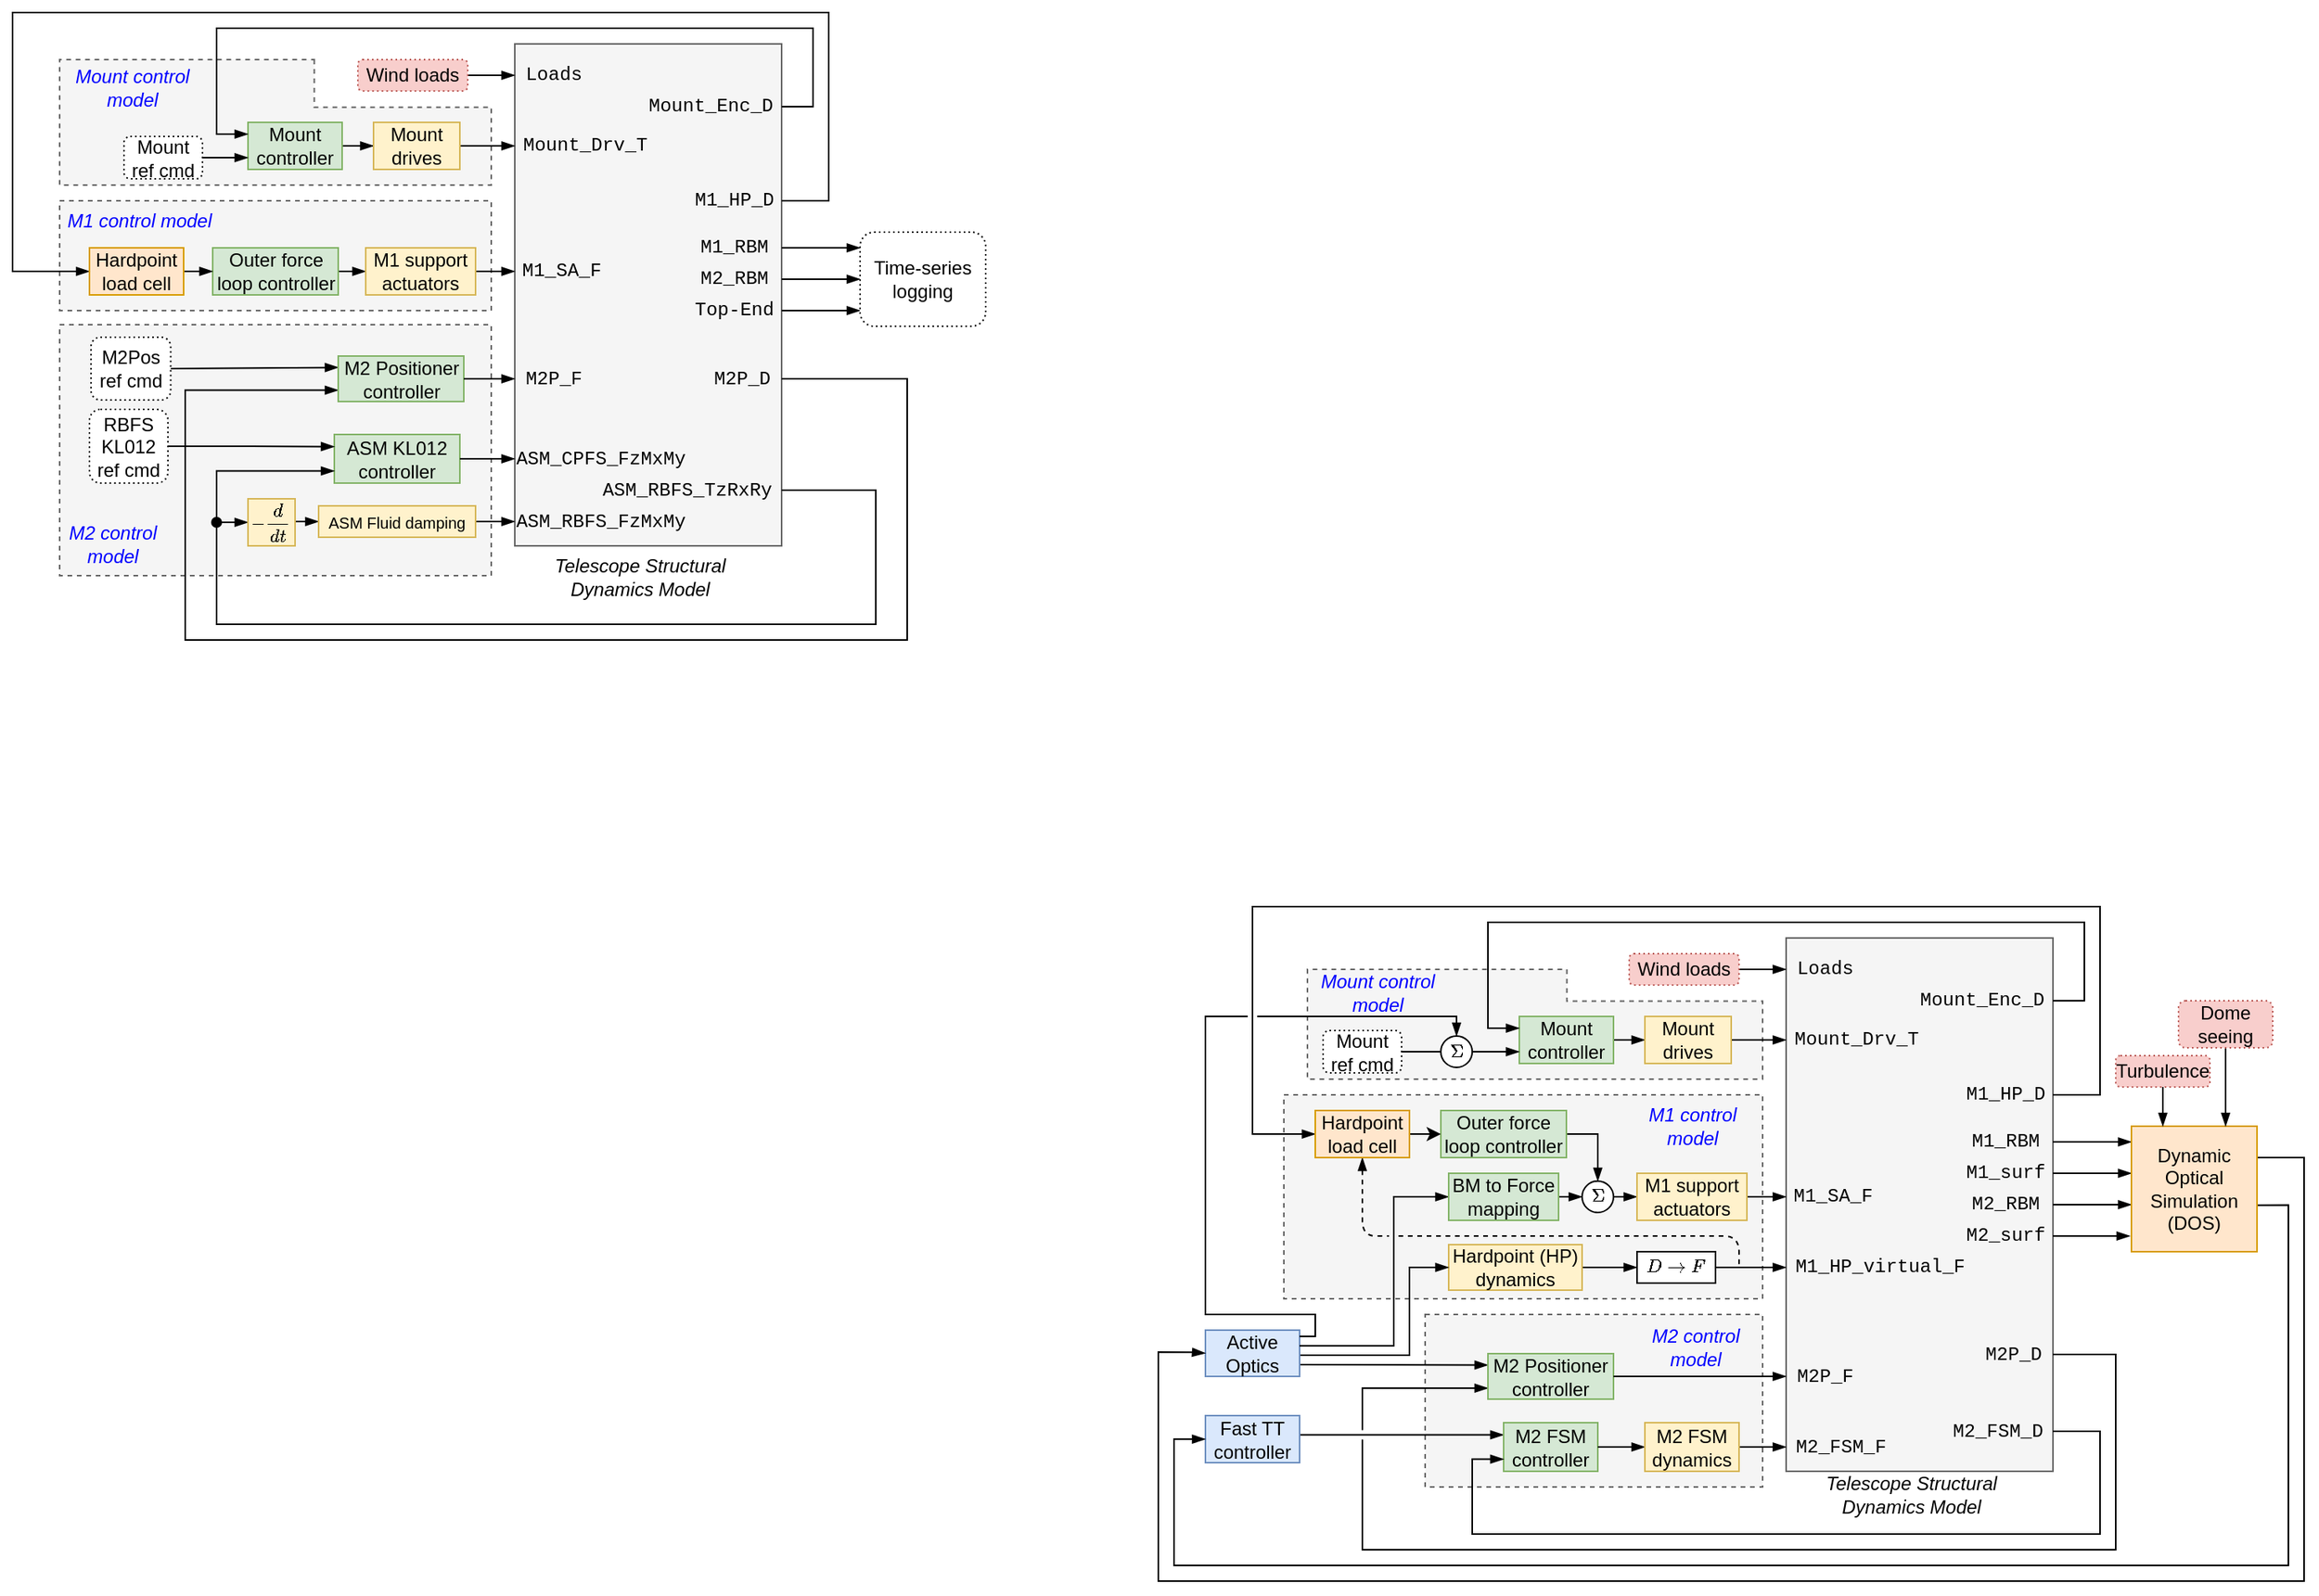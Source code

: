 <mxfile version="16.5.1" type="device"><diagram id="b-5mDJgQmqyxQbu0kHqd" name="Page-1"><mxGraphModel dx="772" dy="566" grid="1" gridSize="10" guides="1" tooltips="1" connect="1" arrows="1" fold="1" page="1" pageScale="1" pageWidth="1654" pageHeight="1169" math="1" shadow="0"><root><mxCell id="0"/><mxCell id="1" parent="0"/><mxCell id="OYwEpUibYZofRzsYvG6X-11" value="" style="verticalLabelPosition=bottom;verticalAlign=top;html=1;shape=mxgraph.basic.polygon;polyCoords=[[0.59,0],[0.59,0.38],[1,0.38],[1,1],[0.75,1],[0.25,1],[0,1],[0,0]];polyline=0;rounded=1;glass=0;sketch=0;fillColor=#f5f5f5;strokeColor=#666666;fontColor=#333333;dashed=1;" parent="1" vertex="1"><mxGeometry x="100" y="60" width="275" height="80" as="geometry"/></mxCell><mxCell id="OYwEpUibYZofRzsYvG6X-1" value="" style="rounded=0;whiteSpace=wrap;html=1;fontColor=#333333;dashed=1;fontStyle=2;strokeColor=#666666;labelBackgroundColor=none;fillColor=#f5f5f5;gradientDirection=east;" parent="1" vertex="1"><mxGeometry x="100" y="229" width="275" height="160" as="geometry"/></mxCell><mxCell id="HBufd99XeV4A_UMRutsX-13" value="" style="rounded=0;whiteSpace=wrap;html=1;fontColor=#333333;dashed=1;fontStyle=2;strokeColor=#666666;labelBackgroundColor=none;fillColor=#f5f5f5;gradientDirection=east;glass=0;sketch=0;" parent="1" vertex="1"><mxGeometry x="100" y="150" width="275" height="70" as="geometry"/></mxCell><mxCell id="6oGdk1fTOvsCj4deMvnr-1" value="" style="rounded=0;whiteSpace=wrap;html=1;align=center;fillColor=#f5f5f5;strokeColor=#666666;fontColor=#333333;glass=0;" parent="1" vertex="1"><mxGeometry x="390" y="50" width="170" height="320" as="geometry"/></mxCell><mxCell id="6oGdk1fTOvsCj4deMvnr-12" value="" style="edgeStyle=orthogonalEdgeStyle;rounded=0;comic=0;orthogonalLoop=1;jettySize=auto;html=1;startArrow=blockThin;startFill=1;endArrow=none;endFill=0;exitX=0;exitY=0.5;exitDx=0;exitDy=0;entryX=1;entryY=0.5;entryDx=0;entryDy=0;" parent="1" source="HBufd99XeV4A_UMRutsX-6" target="6oGdk1fTOvsCj4deMvnr-2" edge="1"><mxGeometry relative="1" as="geometry"><mxPoint x="270" y="185" as="sourcePoint"/><Array as="points"><mxPoint x="270" y="195"/><mxPoint x="270" y="195"/></Array></mxGeometry></mxCell><mxCell id="6oGdk1fTOvsCj4deMvnr-2" value="Outer force&lt;br&gt;loop controller" style="rounded=0;whiteSpace=wrap;html=1;align=center;fillColor=#d5e8d4;strokeColor=#82b366;" parent="1" vertex="1"><mxGeometry x="197.5" y="180" width="80" height="30" as="geometry"/></mxCell><mxCell id="6oGdk1fTOvsCj4deMvnr-45" value="" style="edgeStyle=orthogonalEdgeStyle;rounded=0;comic=0;orthogonalLoop=1;jettySize=auto;html=1;startArrow=blockThin;startFill=1;endArrow=none;endFill=0;fontFamily=Courier New;fontSize=10;" parent="1" source="6oGdk1fTOvsCj4deMvnr-43" target="6oGdk1fTOvsCj4deMvnr-10" edge="1"><mxGeometry relative="1" as="geometry"/></mxCell><mxCell id="6oGdk1fTOvsCj4deMvnr-10" value="Mount&lt;br&gt;controller" style="rounded=0;whiteSpace=wrap;html=1;align=center;fillColor=#d5e8d4;strokeColor=#82b366;" parent="1" vertex="1"><mxGeometry x="220" y="100" width="60" height="30" as="geometry"/></mxCell><mxCell id="8KuUhejTk3wYPAcHYl0p-12" style="edgeStyle=elbowEdgeStyle;rounded=0;jumpStyle=gap;orthogonalLoop=1;jettySize=auto;html=1;exitX=1;exitY=0.5;exitDx=0;exitDy=0;entryX=0;entryY=0.5;entryDx=0;entryDy=0;endArrow=blockThin;endFill=1;" parent="1" source="HBufd99XeV4A_UMRutsX-6" target="6oGdk1fTOvsCj4deMvnr-41" edge="1"><mxGeometry relative="1" as="geometry"><mxPoint x="330" y="200" as="sourcePoint"/><mxPoint x="360" y="200" as="targetPoint"/></mxGeometry></mxCell><mxCell id="6oGdk1fTOvsCj4deMvnr-13" value="ASM KL012&lt;br&gt;controller" style="rounded=0;whiteSpace=wrap;html=1;align=center;fillColor=#d5e8d4;strokeColor=#82b366;" parent="1" vertex="1"><mxGeometry x="275" y="299" width="80" height="31" as="geometry"/></mxCell><mxCell id="M6m6lCop2WCa3Xrbwq6I-2" style="edgeStyle=orthogonalEdgeStyle;rounded=0;orthogonalLoop=1;jettySize=auto;html=1;exitX=1;exitY=0.5;exitDx=0;exitDy=0;startArrow=none;startFill=0;endArrow=blockThin;endFill=1;" parent="1" source="6oGdk1fTOvsCj4deMvnr-27" target="6oGdk1fTOvsCj4deMvnr-66" edge="1"><mxGeometry relative="1" as="geometry"/></mxCell><mxCell id="6oGdk1fTOvsCj4deMvnr-27" value="Wind loads" style="rounded=1;whiteSpace=wrap;html=1;align=center;dashed=1;dashPattern=1 2;fillColor=#f8cecc;strokeColor=#b85450;glass=0;" parent="1" vertex="1"><mxGeometry x="290" y="60" width="70" height="20" as="geometry"/></mxCell><mxCell id="6oGdk1fTOvsCj4deMvnr-57" style="edgeStyle=orthogonalEdgeStyle;rounded=0;comic=0;orthogonalLoop=1;jettySize=auto;html=1;exitX=0;exitY=0.25;exitDx=0;exitDy=0;startArrow=blockThin;startFill=1;endArrow=none;endFill=0;fontFamily=Courier New;fontSize=10;entryX=1;entryY=0.5;entryDx=0;entryDy=0;" parent="1" source="6oGdk1fTOvsCj4deMvnr-10" target="6oGdk1fTOvsCj4deMvnr-37" edge="1"><mxGeometry relative="1" as="geometry"><mxPoint x="150" y="20" as="sourcePoint"/><Array as="points"><mxPoint x="200" y="108"/><mxPoint x="200" y="40"/><mxPoint x="580" y="40"/><mxPoint x="580" y="90"/></Array></mxGeometry></mxCell><mxCell id="6oGdk1fTOvsCj4deMvnr-37" value="Mount_Enc_D" style="text;html=1;strokeColor=none;fillColor=none;align=center;verticalAlign=middle;whiteSpace=wrap;rounded=0;fontFamily=Courier New;fontSize=12;" parent="1" vertex="1"><mxGeometry x="470" y="80" width="90" height="20" as="geometry"/></mxCell><mxCell id="6oGdk1fTOvsCj4deMvnr-62" style="edgeStyle=orthogonalEdgeStyle;rounded=0;comic=0;orthogonalLoop=1;jettySize=auto;html=1;exitX=0;exitY=0.75;exitDx=0;exitDy=0;entryX=1;entryY=0.5;entryDx=0;entryDy=0;startArrow=blockThin;startFill=1;endArrow=none;endFill=0;fontFamily=Courier New;fontSize=10;" parent="1" source="6oGdk1fTOvsCj4deMvnr-13" target="6oGdk1fTOvsCj4deMvnr-38" edge="1"><mxGeometry relative="1" as="geometry"><Array as="points"><mxPoint x="200" y="322"/><mxPoint x="200" y="420"/><mxPoint x="620" y="420"/><mxPoint x="620" y="335"/></Array></mxGeometry></mxCell><mxCell id="6oGdk1fTOvsCj4deMvnr-38" value="ASM_RBFS_TzRxRy" style="text;html=1;strokeColor=none;fillColor=none;align=center;verticalAlign=middle;whiteSpace=wrap;rounded=0;fontFamily=Courier New;fontSize=12;" parent="1" vertex="1"><mxGeometry x="440" y="324.5" width="120" height="20" as="geometry"/></mxCell><mxCell id="6oGdk1fTOvsCj4deMvnr-84" style="edgeStyle=orthogonalEdgeStyle;rounded=0;comic=0;orthogonalLoop=1;jettySize=auto;html=1;startArrow=blockThin;startFill=1;endArrow=none;endFill=0;fontFamily=Helvetica;fontSize=12;entryX=1;entryY=0.5;entryDx=0;entryDy=0;exitX=0;exitY=0.5;exitDx=0;exitDy=0;" parent="1" source="HBufd99XeV4A_UMRutsX-3" target="6oGdk1fTOvsCj4deMvnr-39" edge="1"><mxGeometry relative="1" as="geometry"><mxPoint x="170" as="sourcePoint"/><Array as="points"><mxPoint x="70" y="195"/><mxPoint x="70" y="30"/><mxPoint x="590" y="30"/><mxPoint x="590" y="150"/></Array></mxGeometry></mxCell><mxCell id="6oGdk1fTOvsCj4deMvnr-39" value="M1_HP_D" style="text;html=1;strokeColor=none;fillColor=none;align=center;verticalAlign=middle;whiteSpace=wrap;rounded=0;fontFamily=Courier New;fontSize=12;fontStyle=0" parent="1" vertex="1"><mxGeometry x="500" y="140" width="60" height="20" as="geometry"/></mxCell><mxCell id="6oGdk1fTOvsCj4deMvnr-40" value="M1_RBM" style="text;html=1;strokeColor=none;fillColor=none;align=center;verticalAlign=middle;whiteSpace=wrap;rounded=0;fontFamily=Courier New;fontSize=12;" parent="1" vertex="1"><mxGeometry x="500" y="170" width="60" height="20" as="geometry"/></mxCell><mxCell id="6oGdk1fTOvsCj4deMvnr-41" value="M1_SA_F" style="text;html=1;strokeColor=none;fillColor=none;align=center;verticalAlign=middle;whiteSpace=wrap;rounded=0;fontFamily=Courier New;fontSize=12;fontStyle=0" parent="1" vertex="1"><mxGeometry x="390" y="185" width="60" height="20" as="geometry"/></mxCell><mxCell id="6oGdk1fTOvsCj4deMvnr-42" value="Mount_Drv_T" style="text;html=1;strokeColor=none;fillColor=none;align=center;verticalAlign=middle;whiteSpace=wrap;rounded=0;fontFamily=Courier New;fontSize=12;" parent="1" vertex="1"><mxGeometry x="390" y="105" width="90" height="20" as="geometry"/></mxCell><mxCell id="M6m6lCop2WCa3Xrbwq6I-3" style="edgeStyle=orthogonalEdgeStyle;rounded=0;orthogonalLoop=1;jettySize=auto;html=1;exitX=1;exitY=0.5;exitDx=0;exitDy=0;startArrow=none;startFill=0;endArrow=blockThin;endFill=1;" parent="1" source="6oGdk1fTOvsCj4deMvnr-43" target="6oGdk1fTOvsCj4deMvnr-42" edge="1"><mxGeometry relative="1" as="geometry"/></mxCell><mxCell id="6oGdk1fTOvsCj4deMvnr-43" value="Mount&lt;br&gt;drives" style="rounded=0;whiteSpace=wrap;html=1;align=center;fillColor=#fff2cc;strokeColor=#d6b656;" parent="1" vertex="1"><mxGeometry x="300" y="100" width="55" height="30" as="geometry"/></mxCell><mxCell id="OYwEpUibYZofRzsYvG6X-6" style="edgeStyle=orthogonalEdgeStyle;rounded=0;orthogonalLoop=1;jettySize=auto;html=1;exitX=1;exitY=0.5;exitDx=0;exitDy=0;entryX=0;entryY=0.75;entryDx=0;entryDy=0;endArrow=blockThin;endFill=1;startArrow=none;" parent="1" source="6oGdk1fTOvsCj4deMvnr-46" target="6oGdk1fTOvsCj4deMvnr-10" edge="1"><mxGeometry relative="1" as="geometry"><mxPoint x="190" y="122.5" as="sourcePoint"/></mxGeometry></mxCell><mxCell id="6oGdk1fTOvsCj4deMvnr-46" value="Mount&lt;br&gt;ref cmd" style="rounded=1;whiteSpace=wrap;html=1;align=center;dashed=1;dashPattern=1 2;" parent="1" vertex="1"><mxGeometry x="141" y="109" width="50" height="27" as="geometry"/></mxCell><mxCell id="8KuUhejTk3wYPAcHYl0p-15" style="edgeStyle=orthogonalEdgeStyle;rounded=0;jumpStyle=gap;orthogonalLoop=1;jettySize=auto;html=1;entryX=0;entryY=0.25;entryDx=0;entryDy=0;endArrow=blockThin;endFill=1;exitX=1;exitY=0.5;exitDx=0;exitDy=0;" parent="1" source="MIbA39v750EUZpbeGYRK-15" target="8KuUhejTk3wYPAcHYl0p-6" edge="1"><mxGeometry relative="1" as="geometry"><Array as="points"><mxPoint x="184" y="256"/></Array><mxPoint x="210" y="249" as="sourcePoint"/></mxGeometry></mxCell><mxCell id="6oGdk1fTOvsCj4deMvnr-56" value="ASM_CPFS_FzMxMy" style="text;html=1;strokeColor=none;fillColor=none;align=center;verticalAlign=middle;whiteSpace=wrap;rounded=0;fontFamily=Courier New;fontSize=12;" parent="1" vertex="1"><mxGeometry x="390" y="304.5" width="110" height="20" as="geometry"/></mxCell><mxCell id="8KuUhejTk3wYPAcHYl0p-34" value="" style="edgeStyle=orthogonalEdgeStyle;rounded=0;jumpStyle=gap;orthogonalLoop=1;jettySize=auto;html=1;endArrow=blockThin;endFill=1;exitX=1;exitY=0.5;exitDx=0;exitDy=0;" parent="1" source="6oGdk1fTOvsCj4deMvnr-61" edge="1"><mxGeometry relative="1" as="geometry"><mxPoint x="610" y="200" as="targetPoint"/><Array as="points"><mxPoint x="560" y="200"/><mxPoint x="610" y="200"/></Array></mxGeometry></mxCell><mxCell id="6oGdk1fTOvsCj4deMvnr-61" value="M2_RBM" style="text;html=1;strokeColor=none;fillColor=none;align=center;verticalAlign=middle;whiteSpace=wrap;rounded=0;fontFamily=Courier New;fontSize=12;fontStyle=0" parent="1" vertex="1"><mxGeometry x="500" y="190" width="60" height="20" as="geometry"/></mxCell><mxCell id="6oGdk1fTOvsCj4deMvnr-66" value="Loads" style="text;html=1;strokeColor=none;fillColor=none;align=center;verticalAlign=middle;whiteSpace=wrap;rounded=0;fontFamily=Courier New;fontSize=12;" parent="1" vertex="1"><mxGeometry x="390" y="60" width="50" height="20" as="geometry"/></mxCell><mxCell id="6oGdk1fTOvsCj4deMvnr-72" value="Telescope Structural Dynamics Model" style="text;html=1;strokeColor=none;fillColor=none;align=center;verticalAlign=middle;whiteSpace=wrap;rounded=0;fontFamily=Helvetica;fontSize=12;fontStyle=2" parent="1" vertex="1"><mxGeometry x="390" y="370" width="160" height="40" as="geometry"/></mxCell><mxCell id="6oGdk1fTOvsCj4deMvnr-81" style="edgeStyle=orthogonalEdgeStyle;rounded=0;comic=0;orthogonalLoop=1;jettySize=auto;html=1;exitX=0;exitY=0.5;exitDx=0;exitDy=0;startArrow=blockThin;startFill=1;endArrow=none;endFill=0;fontFamily=Helvetica;fontSize=12;entryX=1;entryY=0.5;entryDx=0;entryDy=0;" parent="1" source="6oGdk1fTOvsCj4deMvnr-2" target="HBufd99XeV4A_UMRutsX-3" edge="1"><mxGeometry relative="1" as="geometry"><mxPoint x="130" y="155" as="targetPoint"/></mxGeometry></mxCell><mxCell id="8KuUhejTk3wYPAcHYl0p-3" value="M2P_F" style="text;html=1;strokeColor=none;fillColor=none;align=center;verticalAlign=middle;whiteSpace=wrap;rounded=0;fontFamily=Courier New;fontSize=12;fontStyle=0;" parent="1" vertex="1"><mxGeometry x="390" y="253.5" width="50" height="20" as="geometry"/></mxCell><mxCell id="8KuUhejTk3wYPAcHYl0p-8" style="edgeStyle=orthogonalEdgeStyle;rounded=0;orthogonalLoop=1;jettySize=auto;html=1;exitX=1;exitY=0.5;exitDx=0;exitDy=0;entryX=0;entryY=0.75;entryDx=0;entryDy=0;jumpStyle=gap;endArrow=blockThin;endFill=1;" parent="1" source="8KuUhejTk3wYPAcHYl0p-4" target="8KuUhejTk3wYPAcHYl0p-6" edge="1"><mxGeometry relative="1" as="geometry"><mxPoint x="210" y="480" as="targetPoint"/><Array as="points"><mxPoint x="640" y="264"/><mxPoint x="640" y="430"/><mxPoint x="180" y="430"/><mxPoint x="180" y="271"/></Array></mxGeometry></mxCell><mxCell id="8KuUhejTk3wYPAcHYl0p-4" value="M2P_D" style="text;html=1;strokeColor=none;fillColor=none;align=center;verticalAlign=middle;whiteSpace=wrap;rounded=0;fontFamily=Courier New;fontSize=12;fontStyle=0;" parent="1" vertex="1"><mxGeometry x="510" y="253.5" width="50" height="20" as="geometry"/></mxCell><mxCell id="8KuUhejTk3wYPAcHYl0p-6" value="M2 Positioner&lt;br&gt;controller" style="rounded=0;whiteSpace=wrap;html=1;align=center;fillColor=#d5e8d4;strokeColor=#82b366;" parent="1" vertex="1"><mxGeometry x="277.5" y="249" width="80" height="29" as="geometry"/></mxCell><mxCell id="8KuUhejTk3wYPAcHYl0p-31" style="edgeStyle=orthogonalEdgeStyle;rounded=0;jumpStyle=gap;orthogonalLoop=1;jettySize=auto;html=1;exitX=1;exitY=0.5;exitDx=0;exitDy=0;endArrow=blockThin;endFill=1;entryX=0;entryY=0.125;entryDx=0;entryDy=0;entryPerimeter=0;" parent="1" source="6oGdk1fTOvsCj4deMvnr-40" edge="1"><mxGeometry relative="1" as="geometry"><mxPoint x="610" y="180" as="targetPoint"/></mxGeometry></mxCell><mxCell id="8KuUhejTk3wYPAcHYl0p-38" value="" style="edgeStyle=orthogonalEdgeStyle;rounded=0;jumpStyle=gap;orthogonalLoop=1;jettySize=auto;html=1;exitX=1;exitY=0.5;exitDx=0;exitDy=0;endArrow=blockThin;endFill=1;" parent="1" source="8KuUhejTk3wYPAcHYl0p-6" target="8KuUhejTk3wYPAcHYl0p-3" edge="1"><mxGeometry relative="1" as="geometry"><mxPoint x="330" y="303" as="sourcePoint"/></mxGeometry></mxCell><mxCell id="8KuUhejTk3wYPAcHYl0p-39" value="" style="edgeStyle=orthogonalEdgeStyle;rounded=0;jumpStyle=gap;orthogonalLoop=1;jettySize=auto;html=1;endArrow=blockThin;endFill=1;entryX=0;entryY=0.5;entryDx=0;entryDy=0;" parent="1" source="6oGdk1fTOvsCj4deMvnr-13" target="6oGdk1fTOvsCj4deMvnr-56" edge="1"><mxGeometry relative="1" as="geometry"><mxPoint x="300" y="353.5" as="targetPoint"/></mxGeometry></mxCell><mxCell id="HBufd99XeV4A_UMRutsX-3" value="Hardpoint load cell" style="rounded=0;whiteSpace=wrap;html=1;align=center;labelBackgroundColor=none;fillColor=#ffe6cc;strokeColor=#d79b00;" parent="1" vertex="1"><mxGeometry x="119" y="180" width="60" height="30" as="geometry"/></mxCell><mxCell id="HBufd99XeV4A_UMRutsX-6" value="M1 support&lt;br&gt;actuators" style="rounded=0;whiteSpace=wrap;html=1;align=center;fillColor=#fff2cc;strokeColor=#d6b656;" parent="1" vertex="1"><mxGeometry x="295" y="180" width="70" height="30" as="geometry"/></mxCell><mxCell id="HBufd99XeV4A_UMRutsX-15" value="M1 control model" style="text;html=1;strokeColor=none;fillColor=none;align=center;verticalAlign=middle;whiteSpace=wrap;rounded=0;fontFamily=Helvetica;fontSize=12;fontStyle=2;fontColor=#0000FF;" parent="1" vertex="1"><mxGeometry x="102" y="155" width="98" height="15" as="geometry"/></mxCell><mxCell id="HBufd99XeV4A_UMRutsX-14" style="edgeStyle=orthogonalEdgeStyle;rounded=0;orthogonalLoop=1;jettySize=auto;html=1;exitX=0.5;exitY=1;exitDx=0;exitDy=0;fontColor=#000000;strokeColor=#000000;" parent="1" source="HBufd99XeV4A_UMRutsX-13" target="HBufd99XeV4A_UMRutsX-13" edge="1"><mxGeometry x="70" y="130" as="geometry"/></mxCell><mxCell id="OYwEpUibYZofRzsYvG6X-3" value="M2 control model" style="text;html=1;strokeColor=none;fillColor=none;align=center;verticalAlign=middle;whiteSpace=wrap;rounded=0;fontFamily=Helvetica;fontSize=12;fontStyle=2;fontColor=#0000FF;" parent="1" vertex="1"><mxGeometry x="99" y="349" width="70" height="40" as="geometry"/></mxCell><mxCell id="OYwEpUibYZofRzsYvG6X-10" value="Mount control&lt;br&gt;model" style="text;html=1;strokeColor=none;fillColor=none;align=center;verticalAlign=middle;whiteSpace=wrap;rounded=0;fontFamily=Helvetica;fontSize=12;fontStyle=2;fontColor=#0000FF;" parent="1" vertex="1"><mxGeometry x="102" y="60" width="89" height="35" as="geometry"/></mxCell><mxCell id="3nBmUs58LHdbvDsA2bbU-1" value="" style="verticalLabelPosition=bottom;verticalAlign=top;html=1;shape=mxgraph.basic.polygon;polyCoords=[[0.57,0],[0.57,0.29],[1,0.29],[1,1],[0.75,1],[0.25,1],[0,1],[0,0]];polyline=0;rounded=1;glass=0;sketch=0;fillColor=#f5f5f5;strokeColor=#666666;fontColor=#333333;dashed=1;" parent="1" vertex="1"><mxGeometry x="895" y="640" width="290" height="70" as="geometry"/></mxCell><mxCell id="3nBmUs58LHdbvDsA2bbU-2" value="" style="rounded=0;whiteSpace=wrap;html=1;fontColor=#333333;dashed=1;fontStyle=2;strokeColor=#666666;labelBackgroundColor=none;fillColor=#f5f5f5;gradientDirection=east;" parent="1" vertex="1"><mxGeometry x="970" y="860" width="215" height="110" as="geometry"/></mxCell><mxCell id="3nBmUs58LHdbvDsA2bbU-3" value="" style="rounded=0;whiteSpace=wrap;html=1;fontColor=#333333;dashed=1;fontStyle=2;strokeColor=#666666;labelBackgroundColor=none;fillColor=#f5f5f5;gradientDirection=east;glass=0;sketch=0;" parent="1" vertex="1"><mxGeometry x="880" y="720" width="305" height="130" as="geometry"/></mxCell><mxCell id="3nBmUs58LHdbvDsA2bbU-4" value="" style="rounded=0;whiteSpace=wrap;html=1;align=center;fillColor=#f5f5f5;strokeColor=#666666;fontColor=#333333;glass=0;" parent="1" vertex="1"><mxGeometry x="1200" y="620" width="170" height="340" as="geometry"/></mxCell><mxCell id="3nBmUs58LHdbvDsA2bbU-5" value="" style="edgeStyle=orthogonalEdgeStyle;rounded=0;comic=0;orthogonalLoop=1;jettySize=auto;html=1;startArrow=blockThin;startFill=1;endArrow=none;endFill=0;exitX=0.5;exitY=0;exitDx=0;exitDy=0;entryX=1;entryY=0.5;entryDx=0;entryDy=0;" parent="1" source="3nBmUs58LHdbvDsA2bbU-49" target="3nBmUs58LHdbvDsA2bbU-6" edge="1"><mxGeometry relative="1" as="geometry"><mxPoint x="1050" y="745" as="sourcePoint"/><Array as="points"><mxPoint x="1080" y="745"/></Array></mxGeometry></mxCell><mxCell id="3nBmUs58LHdbvDsA2bbU-6" value="Outer force&lt;br&gt;loop controller" style="rounded=0;whiteSpace=wrap;html=1;align=center;fillColor=#d5e8d4;strokeColor=#82b366;" parent="1" vertex="1"><mxGeometry x="980" y="730" width="80" height="30" as="geometry"/></mxCell><mxCell id="3nBmUs58LHdbvDsA2bbU-7" value="" style="edgeStyle=orthogonalEdgeStyle;rounded=0;comic=0;orthogonalLoop=1;jettySize=auto;html=1;startArrow=blockThin;startFill=1;endArrow=none;endFill=0;fontFamily=Courier New;fontSize=10;" parent="1" source="3nBmUs58LHdbvDsA2bbU-24" target="3nBmUs58LHdbvDsA2bbU-8" edge="1"><mxGeometry relative="1" as="geometry"/></mxCell><mxCell id="3nBmUs58LHdbvDsA2bbU-8" value="Mount&lt;br&gt;controller" style="rounded=0;whiteSpace=wrap;html=1;align=center;fillColor=#d5e8d4;strokeColor=#82b366;" parent="1" vertex="1"><mxGeometry x="1030" y="670" width="60" height="30" as="geometry"/></mxCell><mxCell id="3nBmUs58LHdbvDsA2bbU-9" style="edgeStyle=elbowEdgeStyle;rounded=0;jumpStyle=gap;orthogonalLoop=1;jettySize=auto;html=1;exitX=1;exitY=0.5;exitDx=0;exitDy=0;entryX=0;entryY=0.5;entryDx=0;entryDy=0;endArrow=blockThin;endFill=1;" parent="1" source="3nBmUs58LHdbvDsA2bbU-65" target="3nBmUs58LHdbvDsA2bbU-21" edge="1"><mxGeometry relative="1" as="geometry"><mxPoint x="1140" y="780" as="sourcePoint"/><mxPoint x="1170" y="780" as="targetPoint"/></mxGeometry></mxCell><mxCell id="3nBmUs58LHdbvDsA2bbU-10" style="edgeStyle=orthogonalEdgeStyle;rounded=0;orthogonalLoop=1;jettySize=auto;html=1;entryX=0;entryY=0.25;entryDx=0;entryDy=0;entryPerimeter=0;exitX=1;exitY=0.5;exitDx=0;exitDy=0;endArrow=blockThin;endFill=1;" parent="1" source="3nBmUs58LHdbvDsA2bbU-34" target="3nBmUs58LHdbvDsA2bbU-11" edge="1"><mxGeometry relative="1" as="geometry"><mxPoint x="940" y="937" as="sourcePoint"/><mxPoint x="980" y="930" as="targetPoint"/><Array as="points"><mxPoint x="890" y="937"/></Array></mxGeometry></mxCell><mxCell id="3nBmUs58LHdbvDsA2bbU-11" value="M2 FSM&lt;br&gt;controller" style="rounded=0;whiteSpace=wrap;html=1;align=center;fillColor=#d5e8d4;strokeColor=#82b366;" parent="1" vertex="1"><mxGeometry x="1020" y="929" width="60" height="31" as="geometry"/></mxCell><mxCell id="3nBmUs58LHdbvDsA2bbU-12" style="edgeStyle=orthogonalEdgeStyle;rounded=0;orthogonalLoop=1;jettySize=auto;html=1;exitX=1;exitY=0.5;exitDx=0;exitDy=0;startArrow=none;startFill=0;endArrow=blockThin;endFill=1;" parent="1" source="3nBmUs58LHdbvDsA2bbU-13" target="3nBmUs58LHdbvDsA2bbU-37" edge="1"><mxGeometry relative="1" as="geometry"/></mxCell><mxCell id="3nBmUs58LHdbvDsA2bbU-13" value="Wind loads" style="rounded=1;whiteSpace=wrap;html=1;align=center;dashed=1;dashPattern=1 2;fillColor=#f8cecc;strokeColor=#b85450;glass=0;" parent="1" vertex="1"><mxGeometry x="1100" y="630" width="70" height="20" as="geometry"/></mxCell><mxCell id="3nBmUs58LHdbvDsA2bbU-14" style="edgeStyle=orthogonalEdgeStyle;rounded=0;comic=0;orthogonalLoop=1;jettySize=auto;html=1;exitX=0;exitY=0.25;exitDx=0;exitDy=0;startArrow=blockThin;startFill=1;endArrow=none;endFill=0;fontFamily=Courier New;fontSize=10;entryX=1;entryY=0.5;entryDx=0;entryDy=0;" parent="1" source="3nBmUs58LHdbvDsA2bbU-8" target="3nBmUs58LHdbvDsA2bbU-15" edge="1"><mxGeometry relative="1" as="geometry"><mxPoint x="960" y="590" as="sourcePoint"/><Array as="points"><mxPoint x="1010" y="678"/><mxPoint x="1010" y="610"/><mxPoint x="1390" y="610"/><mxPoint x="1390" y="660"/></Array></mxGeometry></mxCell><mxCell id="3nBmUs58LHdbvDsA2bbU-15" value="Mount_Enc_D" style="text;html=1;strokeColor=none;fillColor=none;align=center;verticalAlign=middle;whiteSpace=wrap;rounded=0;fontFamily=Courier New;fontSize=12;" parent="1" vertex="1"><mxGeometry x="1280" y="650" width="90" height="20" as="geometry"/></mxCell><mxCell id="3nBmUs58LHdbvDsA2bbU-16" style="edgeStyle=orthogonalEdgeStyle;rounded=0;comic=0;orthogonalLoop=1;jettySize=auto;html=1;exitX=0;exitY=0.75;exitDx=0;exitDy=0;entryX=1;entryY=0.5;entryDx=0;entryDy=0;startArrow=blockThin;startFill=1;endArrow=none;endFill=0;fontFamily=Courier New;fontSize=10;" parent="1" source="3nBmUs58LHdbvDsA2bbU-11" target="3nBmUs58LHdbvDsA2bbU-17" edge="1"><mxGeometry relative="1" as="geometry"><Array as="points"><mxPoint x="1000" y="952"/><mxPoint x="1000" y="1000"/><mxPoint x="1400" y="1000"/><mxPoint x="1400" y="935"/></Array></mxGeometry></mxCell><mxCell id="3nBmUs58LHdbvDsA2bbU-17" value="M2_FSM_D" style="text;html=1;strokeColor=none;fillColor=none;align=center;verticalAlign=middle;whiteSpace=wrap;rounded=0;fontFamily=Courier New;fontSize=12;" parent="1" vertex="1"><mxGeometry x="1300" y="924.5" width="70" height="20" as="geometry"/></mxCell><mxCell id="3nBmUs58LHdbvDsA2bbU-18" style="edgeStyle=orthogonalEdgeStyle;rounded=0;comic=0;orthogonalLoop=1;jettySize=auto;html=1;startArrow=blockThin;startFill=1;endArrow=none;endFill=0;fontFamily=Helvetica;fontSize=12;entryX=1;entryY=0.5;entryDx=0;entryDy=0;exitX=0;exitY=0.5;exitDx=0;exitDy=0;" parent="1" source="3nBmUs58LHdbvDsA2bbU-62" target="3nBmUs58LHdbvDsA2bbU-19" edge="1"><mxGeometry relative="1" as="geometry"><mxPoint x="980" y="570" as="sourcePoint"/><Array as="points"><mxPoint x="860" y="745"/><mxPoint x="860" y="600"/><mxPoint x="1400" y="600"/><mxPoint x="1400" y="720"/></Array></mxGeometry></mxCell><mxCell id="3nBmUs58LHdbvDsA2bbU-19" value="M1_HP_D" style="text;html=1;strokeColor=none;fillColor=none;align=center;verticalAlign=middle;whiteSpace=wrap;rounded=0;fontFamily=Courier New;fontSize=12;fontStyle=0" parent="1" vertex="1"><mxGeometry x="1310" y="710" width="60" height="20" as="geometry"/></mxCell><mxCell id="3nBmUs58LHdbvDsA2bbU-20" value="M1_RBM" style="text;html=1;strokeColor=none;fillColor=none;align=center;verticalAlign=middle;whiteSpace=wrap;rounded=0;fontFamily=Courier New;fontSize=12;" parent="1" vertex="1"><mxGeometry x="1310" y="740" width="60" height="20" as="geometry"/></mxCell><mxCell id="3nBmUs58LHdbvDsA2bbU-21" value="M1_SA_F" style="text;html=1;strokeColor=none;fillColor=none;align=center;verticalAlign=middle;whiteSpace=wrap;rounded=0;fontFamily=Courier New;fontSize=12;fontStyle=0" parent="1" vertex="1"><mxGeometry x="1200" y="775" width="60" height="20" as="geometry"/></mxCell><mxCell id="3nBmUs58LHdbvDsA2bbU-22" value="Mount_Drv_T" style="text;html=1;strokeColor=none;fillColor=none;align=center;verticalAlign=middle;whiteSpace=wrap;rounded=0;fontFamily=Courier New;fontSize=12;" parent="1" vertex="1"><mxGeometry x="1200" y="675" width="90" height="20" as="geometry"/></mxCell><mxCell id="3nBmUs58LHdbvDsA2bbU-23" style="edgeStyle=orthogonalEdgeStyle;rounded=0;orthogonalLoop=1;jettySize=auto;html=1;exitX=1;exitY=0.5;exitDx=0;exitDy=0;startArrow=none;startFill=0;endArrow=blockThin;endFill=1;" parent="1" source="3nBmUs58LHdbvDsA2bbU-24" target="3nBmUs58LHdbvDsA2bbU-22" edge="1"><mxGeometry relative="1" as="geometry"/></mxCell><mxCell id="3nBmUs58LHdbvDsA2bbU-24" value="Mount&lt;br&gt;drives" style="rounded=0;whiteSpace=wrap;html=1;align=center;fillColor=#fff2cc;strokeColor=#d6b656;" parent="1" vertex="1"><mxGeometry x="1110" y="670" width="55" height="30" as="geometry"/></mxCell><mxCell id="3nBmUs58LHdbvDsA2bbU-25" style="edgeStyle=orthogonalEdgeStyle;rounded=0;orthogonalLoop=1;jettySize=auto;html=1;exitX=1;exitY=0.5;exitDx=0;exitDy=0;entryX=0;entryY=0.75;entryDx=0;entryDy=0;endArrow=blockThin;endFill=1;startArrow=none;" parent="1" source="3nBmUs58LHdbvDsA2bbU-74" target="3nBmUs58LHdbvDsA2bbU-8" edge="1"><mxGeometry relative="1" as="geometry"/></mxCell><mxCell id="3nBmUs58LHdbvDsA2bbU-26" value="Mount&lt;br&gt;ref cmd" style="rounded=1;whiteSpace=wrap;html=1;align=center;dashed=1;dashPattern=1 2;" parent="1" vertex="1"><mxGeometry x="905" y="679" width="50" height="27" as="geometry"/></mxCell><mxCell id="3nBmUs58LHdbvDsA2bbU-27" style="edgeStyle=orthogonalEdgeStyle;rounded=0;comic=0;orthogonalLoop=1;jettySize=auto;html=1;exitX=0;exitY=0.5;exitDx=0;exitDy=0;entryX=1;entryY=0.5;entryDx=0;entryDy=0;startArrow=blockThin;startFill=1;endArrow=none;endFill=0;fontFamily=Helvetica;fontSize=12;" parent="1" source="3nBmUs58LHdbvDsA2bbU-41" target="3nBmUs58LHdbvDsA2bbU-28" edge="1"><mxGeometry relative="1" as="geometry"/></mxCell><mxCell id="3nBmUs58LHdbvDsA2bbU-28" value="Hardpoint (HP)&lt;br&gt;dynamics" style="rounded=0;whiteSpace=wrap;html=1;align=center;fillColor=#fff2cc;strokeColor=#d6b656;" parent="1" vertex="1"><mxGeometry x="985" y="815.5" width="85" height="29" as="geometry"/></mxCell><mxCell id="3nBmUs58LHdbvDsA2bbU-29" value="M1_HP_virtual_F" style="text;html=1;strokeColor=none;fillColor=none;align=center;verticalAlign=middle;whiteSpace=wrap;rounded=0;fontFamily=Courier New;fontSize=12;fontStyle=0" parent="1" vertex="1"><mxGeometry x="1200" y="820" width="120" height="20" as="geometry"/></mxCell><mxCell id="3nBmUs58LHdbvDsA2bbU-30" value="" style="edgeStyle=orthogonalEdgeStyle;rounded=0;comic=0;orthogonalLoop=1;jettySize=auto;html=1;startArrow=blockThin;startFill=1;endArrow=none;endFill=0;fontFamily=Courier New;fontSize=10;exitX=0;exitY=0.5;exitDx=0;exitDy=0;" parent="1" source="3nBmUs58LHdbvDsA2bbU-28" edge="1"><mxGeometry relative="1" as="geometry"><mxPoint x="985" y="835" as="sourcePoint"/><Array as="points"><mxPoint x="960" y="830"/><mxPoint x="960" y="886"/></Array><mxPoint x="890" y="886" as="targetPoint"/></mxGeometry></mxCell><mxCell id="3nBmUs58LHdbvDsA2bbU-31" style="edgeStyle=orthogonalEdgeStyle;rounded=0;jumpStyle=gap;orthogonalLoop=1;jettySize=auto;html=1;entryX=0;entryY=0.25;entryDx=0;entryDy=0;endArrow=blockThin;endFill=1;" parent="1" target="3nBmUs58LHdbvDsA2bbU-46" edge="1"><mxGeometry relative="1" as="geometry"><Array as="points"><mxPoint x="910" y="892"/></Array><mxPoint x="890" y="892" as="sourcePoint"/></mxGeometry></mxCell><mxCell id="3nBmUs58LHdbvDsA2bbU-32" value="Active&lt;br&gt;Optics" style="rounded=0;whiteSpace=wrap;html=1;align=center;labelBackgroundColor=none;fillColor=#dae8fc;strokeColor=#6c8ebf;" parent="1" vertex="1"><mxGeometry x="830" y="870" width="60" height="29.5" as="geometry"/></mxCell><mxCell id="3nBmUs58LHdbvDsA2bbU-33" value="M2_FSM_F" style="text;html=1;strokeColor=none;fillColor=none;align=center;verticalAlign=middle;whiteSpace=wrap;rounded=0;fontFamily=Courier New;fontSize=12;" parent="1" vertex="1"><mxGeometry x="1200" y="934.5" width="70" height="20" as="geometry"/></mxCell><mxCell id="3nBmUs58LHdbvDsA2bbU-34" value="Fast TT&lt;br&gt;controller" style="rounded=0;whiteSpace=wrap;html=1;align=center;labelBackgroundColor=none;fillColor=#dae8fc;strokeColor=#6c8ebf;" parent="1" vertex="1"><mxGeometry x="830" y="924.5" width="60" height="30" as="geometry"/></mxCell><mxCell id="3nBmUs58LHdbvDsA2bbU-35" value="" style="edgeStyle=orthogonalEdgeStyle;rounded=0;jumpStyle=gap;orthogonalLoop=1;jettySize=auto;html=1;endArrow=blockThin;endFill=1;exitX=1;exitY=0.5;exitDx=0;exitDy=0;entryX=0;entryY=0.625;entryDx=0;entryDy=0;entryPerimeter=0;" parent="1" source="3nBmUs58LHdbvDsA2bbU-36" target="3nBmUs58LHdbvDsA2bbU-55" edge="1"><mxGeometry relative="1" as="geometry"><mxPoint x="1400" y="790" as="targetPoint"/></mxGeometry></mxCell><mxCell id="3nBmUs58LHdbvDsA2bbU-36" value="M2_RBM" style="text;html=1;strokeColor=none;fillColor=none;align=center;verticalAlign=middle;whiteSpace=wrap;rounded=0;fontFamily=Courier New;fontSize=12;fontStyle=0" parent="1" vertex="1"><mxGeometry x="1310" y="780" width="60" height="20" as="geometry"/></mxCell><mxCell id="3nBmUs58LHdbvDsA2bbU-37" value="Loads" style="text;html=1;strokeColor=none;fillColor=none;align=center;verticalAlign=middle;whiteSpace=wrap;rounded=0;fontFamily=Courier New;fontSize=12;" parent="1" vertex="1"><mxGeometry x="1200" y="630" width="50" height="20" as="geometry"/></mxCell><mxCell id="3nBmUs58LHdbvDsA2bbU-38" value="M1_surf" style="text;html=1;strokeColor=none;fillColor=none;align=center;verticalAlign=middle;whiteSpace=wrap;rounded=0;fontFamily=Courier New;fontSize=12;" parent="1" vertex="1"><mxGeometry x="1310" y="760" width="60" height="20" as="geometry"/></mxCell><mxCell id="3nBmUs58LHdbvDsA2bbU-39" value="Telescope Structural Dynamics Model" style="text;html=1;strokeColor=none;fillColor=none;align=center;verticalAlign=middle;whiteSpace=wrap;rounded=0;fontFamily=Helvetica;fontSize=12;fontStyle=2" parent="1" vertex="1"><mxGeometry x="1200" y="960" width="160" height="30" as="geometry"/></mxCell><mxCell id="3nBmUs58LHdbvDsA2bbU-40" style="edgeStyle=orthogonalEdgeStyle;rounded=0;orthogonalLoop=1;jettySize=auto;html=1;exitX=1;exitY=0.5;exitDx=0;exitDy=0;endArrow=blockThin;endFill=1;" parent="1" source="3nBmUs58LHdbvDsA2bbU-41" target="3nBmUs58LHdbvDsA2bbU-29" edge="1"><mxGeometry relative="1" as="geometry"/></mxCell><mxCell id="3nBmUs58LHdbvDsA2bbU-41" value="&lt;font style=&quot;font-size: 10px&quot;&gt;$$D\rightarrow&amp;nbsp;F$$&lt;/font&gt;" style="rounded=0;whiteSpace=wrap;html=1;align=center;" parent="1" vertex="1"><mxGeometry x="1105" y="820" width="50" height="20" as="geometry"/></mxCell><mxCell id="3nBmUs58LHdbvDsA2bbU-42" style="edgeStyle=orthogonalEdgeStyle;rounded=0;comic=0;orthogonalLoop=1;jettySize=auto;html=1;exitX=0;exitY=0.5;exitDx=0;exitDy=0;startArrow=classic;startFill=1;endArrow=none;endFill=0;fontFamily=Helvetica;fontSize=12;entryX=1;entryY=0.5;entryDx=0;entryDy=0;" parent="1" source="3nBmUs58LHdbvDsA2bbU-6" target="3nBmUs58LHdbvDsA2bbU-62" edge="1"><mxGeometry relative="1" as="geometry"><mxPoint x="940" y="745" as="targetPoint"/></mxGeometry></mxCell><mxCell id="3nBmUs58LHdbvDsA2bbU-43" value="M2P_F" style="text;html=1;strokeColor=none;fillColor=none;align=center;verticalAlign=middle;whiteSpace=wrap;rounded=0;fontFamily=Courier New;fontSize=12;fontStyle=0;" parent="1" vertex="1"><mxGeometry x="1200" y="889.5" width="50" height="20" as="geometry"/></mxCell><mxCell id="3nBmUs58LHdbvDsA2bbU-44" style="edgeStyle=orthogonalEdgeStyle;rounded=0;orthogonalLoop=1;jettySize=auto;html=1;exitX=1;exitY=0.5;exitDx=0;exitDy=0;entryX=0;entryY=0.75;entryDx=0;entryDy=0;jumpStyle=gap;endArrow=blockThin;endFill=1;" parent="1" source="3nBmUs58LHdbvDsA2bbU-45" target="3nBmUs58LHdbvDsA2bbU-46" edge="1"><mxGeometry relative="1" as="geometry"><mxPoint x="1020" y="1050" as="targetPoint"/><Array as="points"><mxPoint x="1410" y="886"/><mxPoint x="1410" y="1010"/><mxPoint x="930" y="1010"/><mxPoint x="930" y="907"/><mxPoint x="1010" y="907"/></Array></mxGeometry></mxCell><mxCell id="3nBmUs58LHdbvDsA2bbU-45" value="M2P_D" style="text;html=1;strokeColor=none;fillColor=none;align=center;verticalAlign=middle;whiteSpace=wrap;rounded=0;fontFamily=Courier New;fontSize=12;fontStyle=0;" parent="1" vertex="1"><mxGeometry x="1320" y="875.5" width="50" height="20" as="geometry"/></mxCell><mxCell id="3nBmUs58LHdbvDsA2bbU-46" value="M2 Positioner&lt;br&gt;controller" style="rounded=0;whiteSpace=wrap;html=1;align=center;fillColor=#d5e8d4;strokeColor=#82b366;" parent="1" vertex="1"><mxGeometry x="1010" y="885" width="80" height="29" as="geometry"/></mxCell><mxCell id="3nBmUs58LHdbvDsA2bbU-47" style="edgeStyle=elbowEdgeStyle;rounded=0;jumpStyle=gap;orthogonalLoop=1;jettySize=auto;html=1;exitX=1;exitY=0.5;exitDx=0;exitDy=0;entryX=0;entryY=0.5;entryDx=0;entryDy=0;endArrow=blockThin;endFill=1;" parent="1" source="3nBmUs58LHdbvDsA2bbU-49" target="3nBmUs58LHdbvDsA2bbU-65" edge="1"><mxGeometry relative="1" as="geometry"><mxPoint x="1100" y="745" as="targetPoint"/></mxGeometry></mxCell><mxCell id="3nBmUs58LHdbvDsA2bbU-48" style="edgeStyle=orthogonalEdgeStyle;rounded=0;jumpStyle=none;orthogonalLoop=1;jettySize=auto;html=1;entryX=0;entryY=0.5;entryDx=0;entryDy=0;endArrow=blockThin;endFill=1;" parent="1" target="3nBmUs58LHdbvDsA2bbU-64" edge="1"><mxGeometry relative="1" as="geometry"><mxPoint x="890" y="880" as="sourcePoint"/><Array as="points"><mxPoint x="950" y="880"/><mxPoint x="950" y="785"/></Array><mxPoint x="985" y="788" as="targetPoint"/></mxGeometry></mxCell><mxCell id="3nBmUs58LHdbvDsA2bbU-49" value="&lt;i&gt;&lt;font style=&quot;font-size: 10px&quot;&gt;$$\Sigma$$&lt;/font&gt;&lt;/i&gt;" style="ellipse;whiteSpace=wrap;html=1;aspect=fixed;" parent="1" vertex="1"><mxGeometry x="1070" y="775" width="20" height="20" as="geometry"/></mxCell><mxCell id="3nBmUs58LHdbvDsA2bbU-50" style="edgeStyle=orthogonalEdgeStyle;comic=0;orthogonalLoop=1;jettySize=auto;html=1;exitX=0.5;exitY=1;exitDx=0;exitDy=0;startArrow=blockThin;startFill=1;endArrow=none;endFill=0;fontFamily=Helvetica;fontSize=12;dashed=1;rounded=1;jumpStyle=gap;" parent="1" source="3nBmUs58LHdbvDsA2bbU-62" edge="1"><mxGeometry relative="1" as="geometry"><Array as="points"><mxPoint x="930" y="810"/><mxPoint x="1170" y="810"/></Array><mxPoint x="905" y="760" as="sourcePoint"/><mxPoint x="1170" y="830" as="targetPoint"/></mxGeometry></mxCell><mxCell id="3nBmUs58LHdbvDsA2bbU-51" style="edgeStyle=orthogonalEdgeStyle;rounded=0;jumpStyle=gap;orthogonalLoop=1;jettySize=auto;html=1;exitX=0.994;exitY=0.629;exitDx=0;exitDy=0;exitPerimeter=0;entryX=0;entryY=0.5;entryDx=0;entryDy=0;endArrow=blockThin;endFill=1;" parent="1" source="3nBmUs58LHdbvDsA2bbU-55" target="3nBmUs58LHdbvDsA2bbU-34" edge="1"><mxGeometry relative="1" as="geometry"><mxPoint x="1240" y="1190" as="targetPoint"/><mxPoint x="1469.5" y="832" as="sourcePoint"/><Array as="points"><mxPoint x="1520" y="790"/><mxPoint x="1520" y="1020"/><mxPoint x="810" y="1020"/><mxPoint x="810" y="940"/></Array></mxGeometry></mxCell><mxCell id="3nBmUs58LHdbvDsA2bbU-52" style="edgeStyle=orthogonalEdgeStyle;rounded=0;jumpStyle=gap;orthogonalLoop=1;jettySize=auto;html=1;exitX=1;exitY=0.25;exitDx=0;exitDy=0;endArrow=blockThin;endFill=1;entryX=0;entryY=0.5;entryDx=0;entryDy=0;" parent="1" source="3nBmUs58LHdbvDsA2bbU-55" target="3nBmUs58LHdbvDsA2bbU-32" edge="1"><mxGeometry relative="1" as="geometry"><mxPoint x="810" y="860" as="targetPoint"/><mxPoint x="1492" y="816" as="sourcePoint"/><Array as="points"><mxPoint x="1530" y="760"/><mxPoint x="1530" y="1030"/><mxPoint x="800" y="1030"/><mxPoint x="800" y="884"/><mxPoint x="820" y="884"/></Array></mxGeometry></mxCell><mxCell id="3nBmUs58LHdbvDsA2bbU-53" style="edgeStyle=orthogonalEdgeStyle;rounded=0;jumpStyle=gap;orthogonalLoop=1;jettySize=auto;html=1;exitX=1;exitY=0.5;exitDx=0;exitDy=0;endArrow=blockThin;endFill=1;entryX=0;entryY=0.125;entryDx=0;entryDy=0;entryPerimeter=0;" parent="1" source="3nBmUs58LHdbvDsA2bbU-20" target="3nBmUs58LHdbvDsA2bbU-55" edge="1"><mxGeometry relative="1" as="geometry"><mxPoint x="1400" y="750" as="targetPoint"/></mxGeometry></mxCell><mxCell id="3nBmUs58LHdbvDsA2bbU-54" style="edgeStyle=orthogonalEdgeStyle;rounded=0;jumpStyle=gap;orthogonalLoop=1;jettySize=auto;html=1;exitX=1;exitY=0.5;exitDx=0;exitDy=0;endArrow=blockThin;endFill=1;entryX=0;entryY=0.375;entryDx=0;entryDy=0;entryPerimeter=0;" parent="1" source="3nBmUs58LHdbvDsA2bbU-38" target="3nBmUs58LHdbvDsA2bbU-55" edge="1"><mxGeometry relative="1" as="geometry"><mxPoint x="1400" y="770" as="targetPoint"/></mxGeometry></mxCell><mxCell id="3nBmUs58LHdbvDsA2bbU-55" value="Dynamic&lt;br&gt;Optical Simulation&lt;br&gt;(DOS)" style="rounded=0;whiteSpace=wrap;html=1;align=center;labelBackgroundColor=none;fillColor=#ffe6cc;strokeColor=#d79b00;" parent="1" vertex="1"><mxGeometry x="1420" y="740" width="80" height="80" as="geometry"/></mxCell><mxCell id="3nBmUs58LHdbvDsA2bbU-56" value="" style="edgeStyle=orthogonalEdgeStyle;rounded=0;jumpStyle=gap;orthogonalLoop=1;jettySize=auto;html=1;exitX=1;exitY=0.5;exitDx=0;exitDy=0;endArrow=blockThin;endFill=1;" parent="1" source="3nBmUs58LHdbvDsA2bbU-46" target="3nBmUs58LHdbvDsA2bbU-43" edge="1"><mxGeometry relative="1" as="geometry"><mxPoint x="1140" y="894" as="sourcePoint"/></mxGeometry></mxCell><mxCell id="3nBmUs58LHdbvDsA2bbU-57" value="" style="edgeStyle=orthogonalEdgeStyle;rounded=0;jumpStyle=gap;orthogonalLoop=1;jettySize=auto;html=1;endArrow=blockThin;endFill=1;" parent="1" source="3nBmUs58LHdbvDsA2bbU-11" target="3nBmUs58LHdbvDsA2bbU-59" edge="1"><mxGeometry relative="1" as="geometry"/></mxCell><mxCell id="3nBmUs58LHdbvDsA2bbU-58" style="edgeStyle=orthogonalEdgeStyle;rounded=0;jumpStyle=gap;orthogonalLoop=1;jettySize=auto;html=1;exitX=1;exitY=0.5;exitDx=0;exitDy=0;entryX=0;entryY=0.5;entryDx=0;entryDy=0;endArrow=blockThin;endFill=1;" parent="1" source="3nBmUs58LHdbvDsA2bbU-59" target="3nBmUs58LHdbvDsA2bbU-33" edge="1"><mxGeometry relative="1" as="geometry"/></mxCell><mxCell id="3nBmUs58LHdbvDsA2bbU-59" value="M2 FSM&lt;br&gt;dynamics" style="rounded=0;whiteSpace=wrap;html=1;align=center;fillColor=#fff2cc;strokeColor=#d6b656;" parent="1" vertex="1"><mxGeometry x="1110" y="929" width="60" height="31" as="geometry"/></mxCell><mxCell id="3nBmUs58LHdbvDsA2bbU-60" value="M2_surf" style="text;html=1;strokeColor=none;fillColor=none;align=center;verticalAlign=middle;whiteSpace=wrap;rounded=0;fontFamily=Courier New;fontSize=12;" parent="1" vertex="1"><mxGeometry x="1310" y="800" width="60" height="20" as="geometry"/></mxCell><mxCell id="3nBmUs58LHdbvDsA2bbU-61" value="" style="edgeStyle=orthogonalEdgeStyle;rounded=0;jumpStyle=gap;orthogonalLoop=1;jettySize=auto;html=1;exitX=1;exitY=0.5;exitDx=0;exitDy=0;endArrow=blockThin;endFill=1;entryX=-0.012;entryY=0.875;entryDx=0;entryDy=0;entryPerimeter=0;" parent="1" source="3nBmUs58LHdbvDsA2bbU-60" target="3nBmUs58LHdbvDsA2bbU-55" edge="1"><mxGeometry relative="1" as="geometry"><mxPoint x="1380" y="800" as="sourcePoint"/><mxPoint x="1400" y="810" as="targetPoint"/></mxGeometry></mxCell><mxCell id="3nBmUs58LHdbvDsA2bbU-62" value="Hardpoint load cell" style="rounded=0;whiteSpace=wrap;html=1;align=center;labelBackgroundColor=none;fillColor=#ffe6cc;strokeColor=#d79b00;" parent="1" vertex="1"><mxGeometry x="900" y="730" width="60" height="30" as="geometry"/></mxCell><mxCell id="3nBmUs58LHdbvDsA2bbU-63" style="edgeStyle=orthogonalEdgeStyle;rounded=0;orthogonalLoop=1;jettySize=auto;html=1;exitX=1;exitY=0.5;exitDx=0;exitDy=0;entryX=0;entryY=0.5;entryDx=0;entryDy=0;fontColor=#000000;strokeColor=#000000;endArrow=blockThin;endFill=1;" parent="1" source="3nBmUs58LHdbvDsA2bbU-64" target="3nBmUs58LHdbvDsA2bbU-49" edge="1"><mxGeometry relative="1" as="geometry"/></mxCell><mxCell id="3nBmUs58LHdbvDsA2bbU-64" value="BM to Force mapping" style="rounded=0;whiteSpace=wrap;html=1;align=center;fillColor=#d5e8d4;strokeColor=#82b366;" parent="1" vertex="1"><mxGeometry x="985" y="770" width="70" height="30" as="geometry"/></mxCell><mxCell id="3nBmUs58LHdbvDsA2bbU-65" value="M1 support&lt;br&gt;actuators" style="rounded=0;whiteSpace=wrap;html=1;align=center;fillColor=#fff2cc;strokeColor=#d6b656;" parent="1" vertex="1"><mxGeometry x="1105" y="770" width="70" height="30" as="geometry"/></mxCell><mxCell id="3nBmUs58LHdbvDsA2bbU-66" value="M1 control&lt;br&gt;model" style="text;html=1;strokeColor=none;fillColor=none;align=center;verticalAlign=middle;whiteSpace=wrap;rounded=0;fontFamily=Helvetica;fontSize=12;fontStyle=2;fontColor=#0000FF;" parent="1" vertex="1"><mxGeometry x="1107.5" y="725" width="65" height="30" as="geometry"/></mxCell><mxCell id="3nBmUs58LHdbvDsA2bbU-67" style="edgeStyle=orthogonalEdgeStyle;rounded=0;orthogonalLoop=1;jettySize=auto;html=1;exitX=0.5;exitY=1;exitDx=0;exitDy=0;fontColor=#000000;strokeColor=#000000;" parent="1" source="3nBmUs58LHdbvDsA2bbU-3" target="3nBmUs58LHdbvDsA2bbU-3" edge="1"><mxGeometry x="880" y="720" as="geometry"/></mxCell><mxCell id="3nBmUs58LHdbvDsA2bbU-68" style="edgeStyle=orthogonalEdgeStyle;rounded=0;orthogonalLoop=1;jettySize=auto;html=1;exitX=0.5;exitY=1;exitDx=0;exitDy=0;entryX=0.25;entryY=0;entryDx=0;entryDy=0;fontColor=#0000FF;strokeColor=#000000;endArrow=blockThin;endFill=1;" parent="1" source="3nBmUs58LHdbvDsA2bbU-69" target="3nBmUs58LHdbvDsA2bbU-55" edge="1"><mxGeometry relative="1" as="geometry"/></mxCell><mxCell id="3nBmUs58LHdbvDsA2bbU-69" value="Turbulence" style="rounded=1;whiteSpace=wrap;html=1;align=center;dashed=1;dashPattern=1 2;fillColor=#f8cecc;strokeColor=#b85450;" parent="1" vertex="1"><mxGeometry x="1410" y="695" width="60" height="20" as="geometry"/></mxCell><mxCell id="3nBmUs58LHdbvDsA2bbU-70" style="edgeStyle=orthogonalEdgeStyle;rounded=0;orthogonalLoop=1;jettySize=auto;html=1;exitX=0.5;exitY=1;exitDx=0;exitDy=0;entryX=0.75;entryY=0;entryDx=0;entryDy=0;endArrow=blockThin;endFill=1;" parent="1" source="3nBmUs58LHdbvDsA2bbU-71" target="3nBmUs58LHdbvDsA2bbU-55" edge="1"><mxGeometry relative="1" as="geometry"/></mxCell><mxCell id="3nBmUs58LHdbvDsA2bbU-71" value="Dome seeing" style="rounded=1;whiteSpace=wrap;html=1;align=center;dashed=1;dashPattern=1 2;fillColor=#f8cecc;strokeColor=#b85450;" parent="1" vertex="1"><mxGeometry x="1450" y="660" width="60" height="30" as="geometry"/></mxCell><mxCell id="3nBmUs58LHdbvDsA2bbU-72" value="M2 control&lt;br&gt;model" style="text;html=1;strokeColor=none;fillColor=none;align=center;verticalAlign=middle;whiteSpace=wrap;rounded=0;fontFamily=Helvetica;fontSize=12;fontStyle=2;fontColor=#0000FF;" parent="1" vertex="1"><mxGeometry x="1110" y="865.5" width="65" height="30" as="geometry"/></mxCell><mxCell id="3nBmUs58LHdbvDsA2bbU-73" value="Mount control&lt;br&gt;model" style="text;html=1;strokeColor=none;fillColor=none;align=center;verticalAlign=middle;whiteSpace=wrap;rounded=0;fontFamily=Helvetica;fontSize=12;fontStyle=2;fontColor=#0000FF;" parent="1" vertex="1"><mxGeometry x="900" y="640" width="80" height="30" as="geometry"/></mxCell><mxCell id="3nBmUs58LHdbvDsA2bbU-74" value="&lt;i&gt;&lt;font style=&quot;font-size: 10px&quot;&gt;$$\Sigma$$&lt;/font&gt;&lt;/i&gt;" style="ellipse;whiteSpace=wrap;html=1;aspect=fixed;" parent="1" vertex="1"><mxGeometry x="980" y="682.5" width="20" height="20" as="geometry"/></mxCell><mxCell id="3nBmUs58LHdbvDsA2bbU-75" value="" style="edgeStyle=orthogonalEdgeStyle;rounded=0;orthogonalLoop=1;jettySize=auto;html=1;exitX=1;exitY=0.5;exitDx=0;exitDy=0;entryX=0;entryY=0.5;entryDx=0;entryDy=0;endArrow=none;endFill=1;" parent="1" source="3nBmUs58LHdbvDsA2bbU-26" target="3nBmUs58LHdbvDsA2bbU-74" edge="1"><mxGeometry relative="1" as="geometry"><mxPoint x="930" y="692.5" as="sourcePoint"/><mxPoint x="1030" y="692.5" as="targetPoint"/></mxGeometry></mxCell><mxCell id="3nBmUs58LHdbvDsA2bbU-76" style="edgeStyle=orthogonalEdgeStyle;rounded=0;jumpStyle=gap;orthogonalLoop=1;jettySize=auto;html=1;endArrow=blockThin;endFill=1;entryX=0.5;entryY=0;entryDx=0;entryDy=0;" parent="1" target="3nBmUs58LHdbvDsA2bbU-74" edge="1"><mxGeometry relative="1" as="geometry"><mxPoint x="890" y="874" as="sourcePoint"/><Array as="points"><mxPoint x="900" y="874"/><mxPoint x="900" y="860"/><mxPoint x="830" y="860"/><mxPoint x="830" y="670"/><mxPoint x="990" y="670"/></Array><mxPoint x="990" y="678.5" as="targetPoint"/></mxGeometry></mxCell><mxCell id="MIbA39v750EUZpbeGYRK-1" style="edgeStyle=orthogonalEdgeStyle;rounded=0;orthogonalLoop=1;jettySize=auto;html=1;exitX=0.5;exitY=1;exitDx=0;exitDy=0;startArrow=blockThin;startFill=1;" parent="1" source="OYwEpUibYZofRzsYvG6X-1" target="OYwEpUibYZofRzsYvG6X-1" edge="1"><mxGeometry relative="1" as="geometry"/></mxCell><mxCell id="MIbA39v750EUZpbeGYRK-2" value="ASM_RBFS_FzMxMy" style="text;html=1;strokeColor=none;fillColor=none;align=center;verticalAlign=middle;whiteSpace=wrap;rounded=0;fontFamily=Courier New;fontSize=12;" parent="1" vertex="1"><mxGeometry x="390" y="344.5" width="110" height="20" as="geometry"/></mxCell><mxCell id="MIbA39v750EUZpbeGYRK-10" value="" style="edgeStyle=orthogonalEdgeStyle;rounded=0;orthogonalLoop=1;jettySize=auto;html=1;startArrow=blockThin;startFill=1;endArrow=none;endFill=0;" parent="1" source="MIbA39v750EUZpbeGYRK-7" target="MIbA39v750EUZpbeGYRK-8" edge="1"><mxGeometry relative="1" as="geometry"/></mxCell><mxCell id="MIbA39v750EUZpbeGYRK-11" style="edgeStyle=orthogonalEdgeStyle;rounded=0;orthogonalLoop=1;jettySize=auto;html=1;exitX=1;exitY=0.5;exitDx=0;exitDy=0;entryX=0;entryY=0.5;entryDx=0;entryDy=0;startArrow=none;startFill=0;endArrow=blockThin;endFill=1;" parent="1" source="MIbA39v750EUZpbeGYRK-7" target="MIbA39v750EUZpbeGYRK-2" edge="1"><mxGeometry relative="1" as="geometry"/></mxCell><mxCell id="MIbA39v750EUZpbeGYRK-7" value="&lt;font style=&quot;font-size: 10px&quot;&gt;ASM Fluid damping&lt;/font&gt;" style="rounded=0;whiteSpace=wrap;html=1;align=center;fillColor=#fff2cc;strokeColor=#d6b656;" parent="1" vertex="1"><mxGeometry x="265" y="344.5" width="100" height="20" as="geometry"/></mxCell><mxCell id="MIbA39v750EUZpbeGYRK-12" style="edgeStyle=orthogonalEdgeStyle;rounded=0;orthogonalLoop=1;jettySize=auto;html=1;exitX=0;exitY=0.5;exitDx=0;exitDy=0;startArrow=blockThin;startFill=1;endArrow=oval;endFill=1;" parent="1" source="MIbA39v750EUZpbeGYRK-8" edge="1"><mxGeometry relative="1" as="geometry"><mxPoint x="200" y="355" as="targetPoint"/><Array as="points"><mxPoint x="200" y="355"/><mxPoint x="200" y="355"/></Array></mxGeometry></mxCell><mxCell id="MIbA39v750EUZpbeGYRK-8" value="&lt;font style=&quot;font-size: 10px&quot;&gt;$$- \frac{d}{dt}$$&lt;/font&gt;" style="rounded=0;whiteSpace=wrap;html=1;align=center;fillColor=#fff2cc;strokeColor=#d6b656;" parent="1" vertex="1"><mxGeometry x="220" y="340" width="30" height="30" as="geometry"/></mxCell><mxCell id="MIbA39v750EUZpbeGYRK-15" value="M2Pos&lt;br&gt;ref cmd" style="rounded=1;whiteSpace=wrap;html=1;align=center;dashed=1;dashPattern=1 2;" parent="1" vertex="1"><mxGeometry x="120" y="237" width="50.75" height="40" as="geometry"/></mxCell><mxCell id="MIbA39v750EUZpbeGYRK-19" style="edgeStyle=orthogonalEdgeStyle;rounded=0;orthogonalLoop=1;jettySize=auto;html=1;exitX=1;exitY=0.5;exitDx=0;exitDy=0;entryX=0;entryY=0.25;entryDx=0;entryDy=0;startArrow=none;startFill=0;endArrow=blockThin;endFill=1;" parent="1" source="MIbA39v750EUZpbeGYRK-17" target="6oGdk1fTOvsCj4deMvnr-13" edge="1"><mxGeometry relative="1" as="geometry"/></mxCell><mxCell id="MIbA39v750EUZpbeGYRK-17" value="RBFS KL012&lt;br&gt;ref cmd" style="rounded=1;whiteSpace=wrap;html=1;align=center;dashed=1;dashPattern=1 2;" parent="1" vertex="1"><mxGeometry x="119" y="283" width="50" height="47" as="geometry"/></mxCell><mxCell id="MIbA39v750EUZpbeGYRK-20" value="Top-End" style="text;html=1;strokeColor=none;fillColor=none;align=center;verticalAlign=middle;whiteSpace=wrap;rounded=0;fontFamily=Courier New;fontSize=12;fontStyle=0" parent="1" vertex="1"><mxGeometry x="500" y="210" width="60" height="20" as="geometry"/></mxCell><mxCell id="MIbA39v750EUZpbeGYRK-21" value="" style="edgeStyle=orthogonalEdgeStyle;rounded=0;jumpStyle=gap;orthogonalLoop=1;jettySize=auto;html=1;endArrow=blockThin;endFill=1;exitX=1;exitY=0.5;exitDx=0;exitDy=0;" parent="1" source="MIbA39v750EUZpbeGYRK-20" edge="1"><mxGeometry relative="1" as="geometry"><mxPoint x="610" y="220" as="targetPoint"/><mxPoint x="570" y="210" as="sourcePoint"/><Array as="points"><mxPoint x="610" y="220"/></Array></mxGeometry></mxCell><mxCell id="MIbA39v750EUZpbeGYRK-22" value="Time-series&lt;br&gt;logging" style="rounded=1;whiteSpace=wrap;html=1;align=center;dashed=1;dashPattern=1 2;" parent="1" vertex="1"><mxGeometry x="610" y="170" width="80" height="60" as="geometry"/></mxCell></root></mxGraphModel></diagram></mxfile>